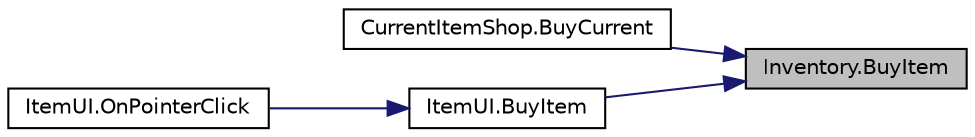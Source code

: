 digraph "Inventory.BuyItem"
{
 // INTERACTIVE_SVG=YES
 // LATEX_PDF_SIZE
  edge [fontname="Helvetica",fontsize="10",labelfontname="Helvetica",labelfontsize="10"];
  node [fontname="Helvetica",fontsize="10",shape=record];
  rankdir="RL";
  Node1 [label="Inventory.BuyItem",height=0.2,width=0.4,color="black", fillcolor="grey75", style="filled", fontcolor="black",tooltip=" "];
  Node1 -> Node2 [dir="back",color="midnightblue",fontsize="10",style="solid",fontname="Helvetica"];
  Node2 [label="CurrentItemShop.BuyCurrent",height=0.2,width=0.4,color="black", fillcolor="white", style="filled",URL="$class_current_item_shop.html#ac931da08dc792088bbb913a1db71cf27",tooltip=" "];
  Node1 -> Node3 [dir="back",color="midnightblue",fontsize="10",style="solid",fontname="Helvetica"];
  Node3 [label="ItemUI.BuyItem",height=0.2,width=0.4,color="black", fillcolor="white", style="filled",URL="$class_item_u_i.html#a7989b50db532215f7732954841b6ae4d",tooltip=" "];
  Node3 -> Node4 [dir="back",color="midnightblue",fontsize="10",style="solid",fontname="Helvetica"];
  Node4 [label="ItemUI.OnPointerClick",height=0.2,width=0.4,color="black", fillcolor="white", style="filled",URL="$class_item_u_i.html#a2b89b23e671541d302225044a9d9de6f",tooltip=" "];
}
